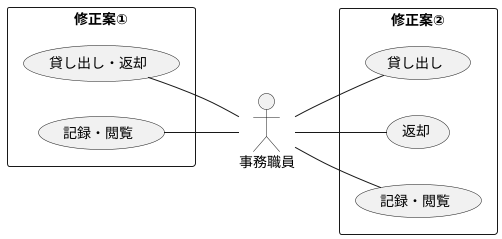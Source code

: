 @startuml メニュー項目
left to right direction
actor "事務職員" as ac1

' 貸し出し予約やメール送信はすべて貸し出し・返却から行う
rectangle  修正案① as system1 {
  usecase "貸し出し・返却" as s1_1
  usecase "記録・閲覧" as s1_2
  s1_1 -- ac1
  s1_2 -- ac1

}

' もしくは、貸し出しと返却それぞれユースケースを分けて、
' 貸し出しの中に貸し出し予約、返却の中にメール送信を入れる方法もある
rectangle  修正案② as system {
  usecase "貸し出し" as UC1
  usecase "返却" as UC2
  usecase "記録・閲覧" as UC3


ac1 -- UC1
ac1 -- UC2
ac1 -- UC3

}



@enduml